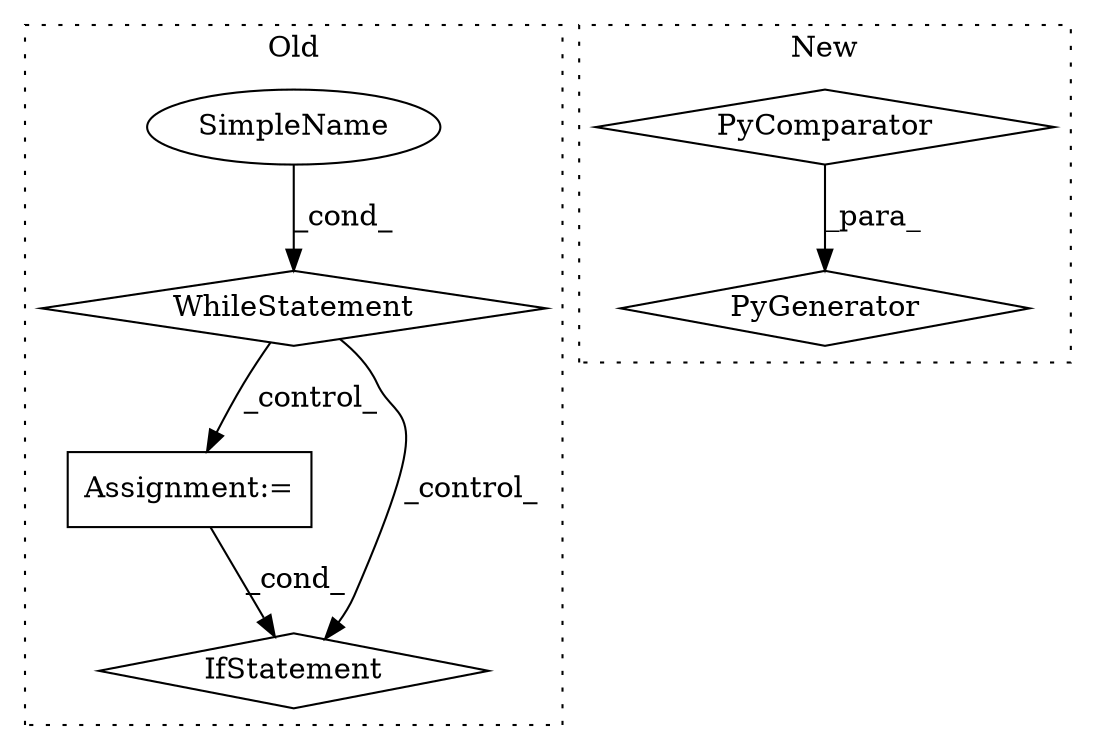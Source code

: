 digraph G {
subgraph cluster0 {
1 [label="WhileStatement" a="61" s="4807,4968" l="7,2" shape="diamond"];
3 [label="Assignment:=" a="7" s="5844" l="1" shape="box"];
4 [label="SimpleName" a="42" s="" l="" shape="ellipse"];
5 [label="IfStatement" a="25" s="6045,6056" l="4,2" shape="diamond"];
label = "Old";
style="dotted";
}
subgraph cluster1 {
2 [label="PyComparator" a="113" s="5042" l="20" shape="diamond"];
6 [label="PyGenerator" a="107" s="4970" l="98" shape="diamond"];
label = "New";
style="dotted";
}
1 -> 3 [label="_control_"];
1 -> 5 [label="_control_"];
2 -> 6 [label="_para_"];
3 -> 5 [label="_cond_"];
4 -> 1 [label="_cond_"];
}